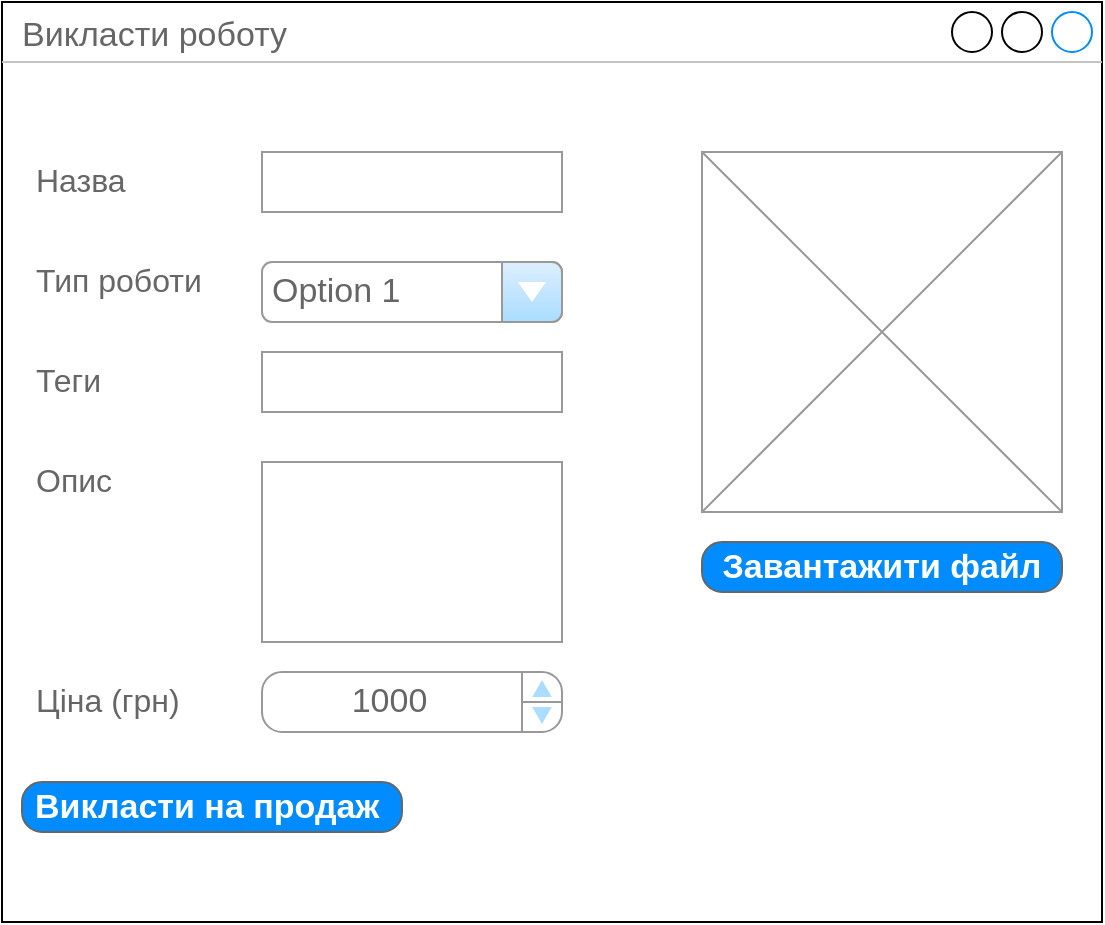 <mxfile version="20.4.0" type="device"><diagram id="piDafpqhtRUU5qUU-vj8" name="Page-1"><mxGraphModel dx="986" dy="1038" grid="1" gridSize="10" guides="1" tooltips="1" connect="1" arrows="1" fold="1" page="1" pageScale="1" pageWidth="827" pageHeight="1169" math="0" shadow="0"><root><mxCell id="0"/><mxCell id="1" parent="0"/><mxCell id="Qu6_RMTjMW9unL0nUDTl-94" value="Викласти роботу" style="strokeWidth=1;shadow=0;dashed=0;align=center;html=1;shape=mxgraph.mockup.containers.window;align=left;verticalAlign=top;spacingLeft=8;strokeColor2=#008cff;strokeColor3=#c4c4c4;fontColor=#666666;mainText=;fontSize=17;labelBackgroundColor=none;" vertex="1" parent="1"><mxGeometry x="1240" y="160" width="550" height="460" as="geometry"/></mxCell><mxCell id="Qu6_RMTjMW9unL0nUDTl-102" value="" style="verticalLabelPosition=bottom;shadow=0;dashed=0;align=center;html=1;verticalAlign=top;strokeWidth=1;shape=mxgraph.mockup.graphics.simpleIcon;strokeColor=#999999;fillStyle=auto;fontSize=14;fillColor=#FFFFFF;" vertex="1" parent="1"><mxGeometry x="1590" y="235" width="180" height="180" as="geometry"/></mxCell><mxCell id="Qu6_RMTjMW9unL0nUDTl-104" value="Завантажити файл" style="strokeWidth=1;shadow=0;dashed=0;align=center;html=1;shape=mxgraph.mockup.buttons.button;strokeColor=#666666;fontColor=#ffffff;mainText=;buttonStyle=round;fontSize=17;fontStyle=1;fillColor=#008cff;whiteSpace=wrap;fillStyle=auto;" vertex="1" parent="1"><mxGeometry x="1590" y="430" width="180" height="25" as="geometry"/></mxCell><mxCell id="Qu6_RMTjMW9unL0nUDTl-105" value="&lt;table cellpadding=&quot;0&quot; cellspacing=&quot;0&quot; style=&quot;width:100%;height:100%;&quot;&gt;&lt;tbody&gt;&lt;tr&gt;&lt;td style=&quot;width:85%&quot;&gt;1000&lt;/td&gt;&lt;td style=&quot;width:15%&quot;&gt;&lt;/td&gt;&lt;/tr&gt;&lt;/tbody&gt;&lt;/table&gt;" style="strokeWidth=1;shadow=0;dashed=0;align=center;html=1;shape=mxgraph.mockup.forms.spinner;strokeColor=#999999;spinLayout=right;spinStyle=normal;adjStyle=triangle;fillColor=#aaddff;fontSize=17;fontColor=#666666;mainText=;html=1;overflow=fill;fillStyle=auto;" vertex="1" parent="1"><mxGeometry x="1370" y="495" width="150" height="30" as="geometry"/></mxCell><mxCell id="Qu6_RMTjMW9unL0nUDTl-106" value="Option 1" style="strokeWidth=1;shadow=0;dashed=0;align=center;html=1;shape=mxgraph.mockup.forms.comboBox;strokeColor=#999999;fillColor=#ddeeff;align=left;fillColor2=#aaddff;mainText=;fontColor=#666666;fontSize=17;spacingLeft=3;fillStyle=auto;" vertex="1" parent="1"><mxGeometry x="1370" y="290" width="150" height="30" as="geometry"/></mxCell><mxCell id="Qu6_RMTjMW9unL0nUDTl-108" value="" style="strokeWidth=1;shadow=0;dashed=0;align=center;html=1;shape=mxgraph.mockup.forms.pwField;strokeColor=#999999;mainText=;align=left;fontColor=#666666;fontSize=17;spacingLeft=3;fillStyle=auto;fillColor=#FFFFFF;" vertex="1" parent="1"><mxGeometry x="1370" y="235" width="150" height="30" as="geometry"/></mxCell><mxCell id="Qu6_RMTjMW9unL0nUDTl-110" value="&lt;font style=&quot;font-size: 16px;&quot;&gt;Назва&lt;br&gt;&lt;/font&gt;" style="strokeWidth=1;shadow=0;dashed=0;align=center;html=1;shape=mxgraph.mockup.forms.anchor;fontSize=17;fontColor=#666666;align=left;spacingLeft=5;resizeWidth=1;" vertex="1" parent="1"><mxGeometry x="1250" y="240" width="70" height="20" as="geometry"/></mxCell><mxCell id="Qu6_RMTjMW9unL0nUDTl-114" value="&lt;font style=&quot;font-size: 16px;&quot;&gt;Тип роботи&lt;br&gt;&lt;/font&gt;" style="strokeWidth=1;shadow=0;dashed=0;align=center;html=1;shape=mxgraph.mockup.forms.anchor;fontSize=17;fontColor=#666666;align=left;spacingLeft=5;resizeWidth=1;" vertex="1" parent="1"><mxGeometry x="1250" y="290" width="120" height="20" as="geometry"/></mxCell><mxCell id="Qu6_RMTjMW9unL0nUDTl-115" value="&lt;font style=&quot;font-size: 16px;&quot;&gt;Теги&lt;br&gt;&lt;/font&gt;" style="strokeWidth=1;shadow=0;dashed=0;align=center;html=1;shape=mxgraph.mockup.forms.anchor;fontSize=17;fontColor=#666666;align=left;spacingLeft=5;resizeWidth=1;" vertex="1" parent="1"><mxGeometry x="1250" y="340" width="120" height="20" as="geometry"/></mxCell><mxCell id="Qu6_RMTjMW9unL0nUDTl-116" value="&lt;font style=&quot;font-size: 16px;&quot;&gt;Ціна (грн)&lt;br&gt;&lt;/font&gt;" style="strokeWidth=1;shadow=0;dashed=0;align=center;html=1;shape=mxgraph.mockup.forms.anchor;fontSize=17;fontColor=#666666;align=left;spacingLeft=5;resizeWidth=1;" vertex="1" parent="1"><mxGeometry x="1250" y="500" width="120" height="20" as="geometry"/></mxCell><mxCell id="Qu6_RMTjMW9unL0nUDTl-117" value="" style="strokeWidth=1;shadow=0;dashed=0;align=center;html=1;shape=mxgraph.mockup.forms.pwField;strokeColor=#999999;mainText=;align=left;fontColor=#666666;fontSize=17;spacingLeft=3;fillStyle=auto;fillColor=#FFFFFF;" vertex="1" parent="1"><mxGeometry x="1370" y="335" width="150" height="30" as="geometry"/></mxCell><mxCell id="Qu6_RMTjMW9unL0nUDTl-118" value="&lt;font style=&quot;font-size: 16px;&quot;&gt;Опис&lt;br&gt;&lt;/font&gt;" style="strokeWidth=1;shadow=0;dashed=0;align=center;html=1;shape=mxgraph.mockup.forms.anchor;fontSize=17;fontColor=#666666;align=left;spacingLeft=5;resizeWidth=1;" vertex="1" parent="1"><mxGeometry x="1250" y="390" width="120" height="20" as="geometry"/></mxCell><mxCell id="Qu6_RMTjMW9unL0nUDTl-119" value="" style="strokeWidth=1;shadow=0;dashed=0;align=center;html=1;shape=mxgraph.mockup.forms.pwField;strokeColor=#999999;mainText=;align=left;fontColor=#666666;fontSize=17;spacingLeft=3;fillStyle=auto;fillColor=#FFFFFF;" vertex="1" parent="1"><mxGeometry x="1370" y="390" width="150" height="90" as="geometry"/></mxCell><mxCell id="Qu6_RMTjMW9unL0nUDTl-120" value="Викласти на продаж&amp;nbsp;" style="strokeWidth=1;shadow=0;dashed=0;align=center;html=1;shape=mxgraph.mockup.buttons.button;strokeColor=#666666;fontColor=#ffffff;mainText=;buttonStyle=round;fontSize=17;fontStyle=1;fillColor=#008cff;whiteSpace=wrap;fillStyle=auto;" vertex="1" parent="1"><mxGeometry x="1250" y="550" width="190" height="25" as="geometry"/></mxCell></root></mxGraphModel></diagram></mxfile>